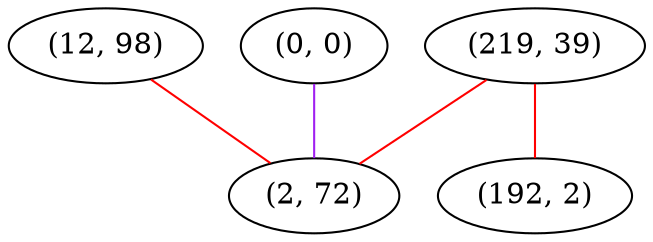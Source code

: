 graph "" {
"(12, 98)";
"(0, 0)";
"(219, 39)";
"(192, 2)";
"(2, 72)";
"(12, 98)" -- "(2, 72)"  [color=red, key=0, weight=1];
"(0, 0)" -- "(2, 72)"  [color=purple, key=0, weight=4];
"(219, 39)" -- "(2, 72)"  [color=red, key=0, weight=1];
"(219, 39)" -- "(192, 2)"  [color=red, key=0, weight=1];
}
